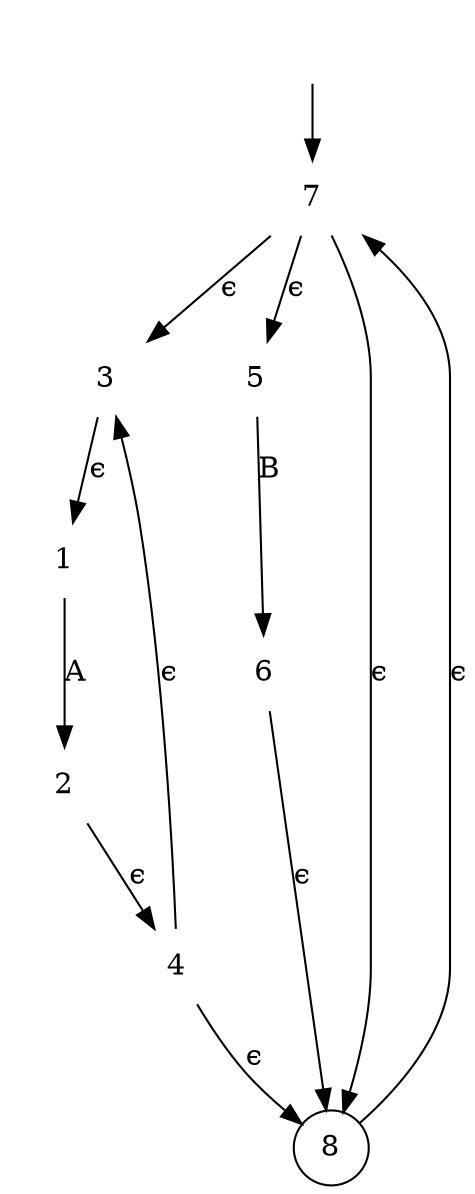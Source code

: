 digraph nfa {
	Start [label="" shape=none]
	1 [label=1 shape=plaintext]
	2 [label=2 shape=plaintext]
	3 [label=3 shape=plaintext]
	4 [label=4 shape=plaintext]
	5 [label=5 shape=plaintext]
	6 [label=6 shape=plaintext]
	7 [label=7 shape=plaintext]
	8 [label=8 shape=circle]
	Start -> 7
	7 -> 8 [label="ϵ"]
	7 -> 3 [label="ϵ"]
	7 -> 5 [label="ϵ"]
	3 -> 1 [label="ϵ"]
	1 -> 2 [label=A]
	2 -> 4 [label="ϵ"]
	4 -> 8 [label="ϵ"]
	4 -> 3 [label="ϵ"]
	5 -> 6 [label=B]
	6 -> 8 [label="ϵ"]
	8 -> 7 [label="ϵ"]
}
